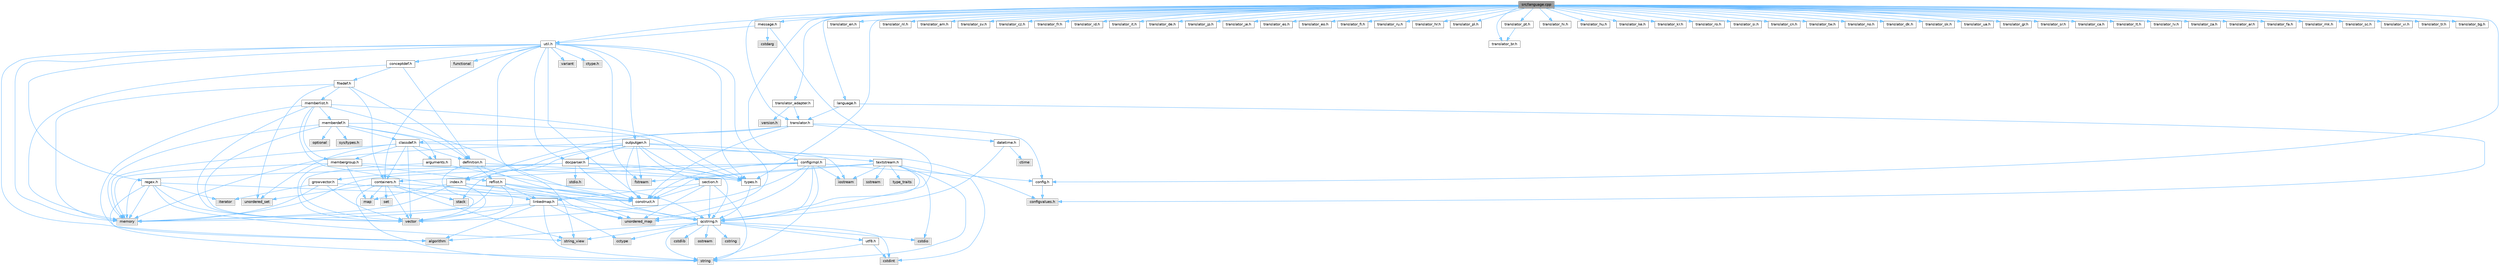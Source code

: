 digraph "src/language.cpp"
{
 // INTERACTIVE_SVG=YES
 // LATEX_PDF_SIZE
  bgcolor="transparent";
  edge [fontname=Helvetica,fontsize=10,labelfontname=Helvetica,labelfontsize=10];
  node [fontname=Helvetica,fontsize=10,shape=box,height=0.2,width=0.4];
  Node1 [id="Node000001",label="src/language.cpp",height=0.2,width=0.4,color="gray40", fillcolor="grey60", style="filled", fontcolor="black",tooltip=" "];
  Node1 -> Node2 [id="edge1_Node000001_Node000002",color="steelblue1",style="solid",tooltip=" "];
  Node2 [id="Node000002",label="types.h",height=0.2,width=0.4,color="grey40", fillcolor="white", style="filled",URL="$d9/d49/types_8h.html",tooltip="This file contains a number of basic enums and types."];
  Node2 -> Node3 [id="edge2_Node000002_Node000003",color="steelblue1",style="solid",tooltip=" "];
  Node3 [id="Node000003",label="qcstring.h",height=0.2,width=0.4,color="grey40", fillcolor="white", style="filled",URL="$d7/d5c/qcstring_8h.html",tooltip=" "];
  Node3 -> Node4 [id="edge3_Node000003_Node000004",color="steelblue1",style="solid",tooltip=" "];
  Node4 [id="Node000004",label="string",height=0.2,width=0.4,color="grey60", fillcolor="#E0E0E0", style="filled",tooltip=" "];
  Node3 -> Node5 [id="edge4_Node000003_Node000005",color="steelblue1",style="solid",tooltip=" "];
  Node5 [id="Node000005",label="string_view",height=0.2,width=0.4,color="grey60", fillcolor="#E0E0E0", style="filled",tooltip=" "];
  Node3 -> Node6 [id="edge5_Node000003_Node000006",color="steelblue1",style="solid",tooltip=" "];
  Node6 [id="Node000006",label="algorithm",height=0.2,width=0.4,color="grey60", fillcolor="#E0E0E0", style="filled",tooltip=" "];
  Node3 -> Node7 [id="edge6_Node000003_Node000007",color="steelblue1",style="solid",tooltip=" "];
  Node7 [id="Node000007",label="cctype",height=0.2,width=0.4,color="grey60", fillcolor="#E0E0E0", style="filled",tooltip=" "];
  Node3 -> Node8 [id="edge7_Node000003_Node000008",color="steelblue1",style="solid",tooltip=" "];
  Node8 [id="Node000008",label="cstring",height=0.2,width=0.4,color="grey60", fillcolor="#E0E0E0", style="filled",tooltip=" "];
  Node3 -> Node9 [id="edge8_Node000003_Node000009",color="steelblue1",style="solid",tooltip=" "];
  Node9 [id="Node000009",label="cstdio",height=0.2,width=0.4,color="grey60", fillcolor="#E0E0E0", style="filled",tooltip=" "];
  Node3 -> Node10 [id="edge9_Node000003_Node000010",color="steelblue1",style="solid",tooltip=" "];
  Node10 [id="Node000010",label="cstdlib",height=0.2,width=0.4,color="grey60", fillcolor="#E0E0E0", style="filled",tooltip=" "];
  Node3 -> Node11 [id="edge10_Node000003_Node000011",color="steelblue1",style="solid",tooltip=" "];
  Node11 [id="Node000011",label="cstdint",height=0.2,width=0.4,color="grey60", fillcolor="#E0E0E0", style="filled",tooltip=" "];
  Node3 -> Node12 [id="edge11_Node000003_Node000012",color="steelblue1",style="solid",tooltip=" "];
  Node12 [id="Node000012",label="ostream",height=0.2,width=0.4,color="grey60", fillcolor="#E0E0E0", style="filled",tooltip=" "];
  Node3 -> Node13 [id="edge12_Node000003_Node000013",color="steelblue1",style="solid",tooltip=" "];
  Node13 [id="Node000013",label="utf8.h",height=0.2,width=0.4,color="grey40", fillcolor="white", style="filled",URL="$db/d7c/utf8_8h.html",tooltip="Various UTF8 related helper functions."];
  Node13 -> Node11 [id="edge13_Node000013_Node000011",color="steelblue1",style="solid",tooltip=" "];
  Node13 -> Node4 [id="edge14_Node000013_Node000004",color="steelblue1",style="solid",tooltip=" "];
  Node1 -> Node14 [id="edge15_Node000001_Node000014",color="steelblue1",style="solid",tooltip=" "];
  Node14 [id="Node000014",label="message.h",height=0.2,width=0.4,color="grey40", fillcolor="white", style="filled",URL="$d2/d0d/message_8h.html",tooltip=" "];
  Node14 -> Node15 [id="edge16_Node000014_Node000015",color="steelblue1",style="solid",tooltip=" "];
  Node15 [id="Node000015",label="cstdarg",height=0.2,width=0.4,color="grey60", fillcolor="#E0E0E0", style="filled",tooltip=" "];
  Node14 -> Node3 [id="edge17_Node000014_Node000003",color="steelblue1",style="solid",tooltip=" "];
  Node14 -> Node16 [id="edge18_Node000014_Node000016",color="steelblue1",style="solid",tooltip=" "];
  Node16 [id="Node000016",label="util.h",height=0.2,width=0.4,color="grey40", fillcolor="white", style="filled",URL="$d8/d3c/util_8h.html",tooltip="A bunch of utility functions."];
  Node16 -> Node17 [id="edge19_Node000016_Node000017",color="steelblue1",style="solid",tooltip=" "];
  Node17 [id="Node000017",label="memory",height=0.2,width=0.4,color="grey60", fillcolor="#E0E0E0", style="filled",tooltip=" "];
  Node16 -> Node18 [id="edge20_Node000016_Node000018",color="steelblue1",style="solid",tooltip=" "];
  Node18 [id="Node000018",label="unordered_map",height=0.2,width=0.4,color="grey60", fillcolor="#E0E0E0", style="filled",tooltip=" "];
  Node16 -> Node6 [id="edge21_Node000016_Node000006",color="steelblue1",style="solid",tooltip=" "];
  Node16 -> Node19 [id="edge22_Node000016_Node000019",color="steelblue1",style="solid",tooltip=" "];
  Node19 [id="Node000019",label="functional",height=0.2,width=0.4,color="grey60", fillcolor="#E0E0E0", style="filled",tooltip=" "];
  Node16 -> Node20 [id="edge23_Node000016_Node000020",color="steelblue1",style="solid",tooltip=" "];
  Node20 [id="Node000020",label="fstream",height=0.2,width=0.4,color="grey60", fillcolor="#E0E0E0", style="filled",tooltip=" "];
  Node16 -> Node21 [id="edge24_Node000016_Node000021",color="steelblue1",style="solid",tooltip=" "];
  Node21 [id="Node000021",label="variant",height=0.2,width=0.4,color="grey60", fillcolor="#E0E0E0", style="filled",tooltip=" "];
  Node16 -> Node5 [id="edge25_Node000016_Node000005",color="steelblue1",style="solid",tooltip=" "];
  Node16 -> Node22 [id="edge26_Node000016_Node000022",color="steelblue1",style="solid",tooltip=" "];
  Node22 [id="Node000022",label="ctype.h",height=0.2,width=0.4,color="grey60", fillcolor="#E0E0E0", style="filled",tooltip=" "];
  Node16 -> Node2 [id="edge27_Node000016_Node000002",color="steelblue1",style="solid",tooltip=" "];
  Node16 -> Node23 [id="edge28_Node000016_Node000023",color="steelblue1",style="solid",tooltip=" "];
  Node23 [id="Node000023",label="docparser.h",height=0.2,width=0.4,color="grey40", fillcolor="white", style="filled",URL="$de/d9c/docparser_8h.html",tooltip=" "];
  Node23 -> Node24 [id="edge29_Node000023_Node000024",color="steelblue1",style="solid",tooltip=" "];
  Node24 [id="Node000024",label="stdio.h",height=0.2,width=0.4,color="grey60", fillcolor="#E0E0E0", style="filled",tooltip=" "];
  Node23 -> Node17 [id="edge30_Node000023_Node000017",color="steelblue1",style="solid",tooltip=" "];
  Node23 -> Node3 [id="edge31_Node000023_Node000003",color="steelblue1",style="solid",tooltip=" "];
  Node23 -> Node25 [id="edge32_Node000023_Node000025",color="steelblue1",style="solid",tooltip=" "];
  Node25 [id="Node000025",label="growvector.h",height=0.2,width=0.4,color="grey40", fillcolor="white", style="filled",URL="$d7/d50/growvector_8h.html",tooltip=" "];
  Node25 -> Node26 [id="edge33_Node000025_Node000026",color="steelblue1",style="solid",tooltip=" "];
  Node26 [id="Node000026",label="vector",height=0.2,width=0.4,color="grey60", fillcolor="#E0E0E0", style="filled",tooltip=" "];
  Node25 -> Node17 [id="edge34_Node000025_Node000017",color="steelblue1",style="solid",tooltip=" "];
  Node25 -> Node27 [id="edge35_Node000025_Node000027",color="steelblue1",style="solid",tooltip=" "];
  Node27 [id="Node000027",label="iterator",height=0.2,width=0.4,color="grey60", fillcolor="#E0E0E0", style="filled",tooltip=" "];
  Node25 -> Node28 [id="edge36_Node000025_Node000028",color="steelblue1",style="solid",tooltip=" "];
  Node28 [id="Node000028",label="construct.h",height=0.2,width=0.4,color="grey40", fillcolor="white", style="filled",URL="$d7/dfc/construct_8h.html",tooltip=" "];
  Node23 -> Node28 [id="edge37_Node000023_Node000028",color="steelblue1",style="solid",tooltip=" "];
  Node23 -> Node2 [id="edge38_Node000023_Node000002",color="steelblue1",style="solid",tooltip=" "];
  Node16 -> Node29 [id="edge39_Node000016_Node000029",color="steelblue1",style="solid",tooltip=" "];
  Node29 [id="Node000029",label="containers.h",height=0.2,width=0.4,color="grey40", fillcolor="white", style="filled",URL="$d5/d75/containers_8h.html",tooltip=" "];
  Node29 -> Node26 [id="edge40_Node000029_Node000026",color="steelblue1",style="solid",tooltip=" "];
  Node29 -> Node4 [id="edge41_Node000029_Node000004",color="steelblue1",style="solid",tooltip=" "];
  Node29 -> Node5 [id="edge42_Node000029_Node000005",color="steelblue1",style="solid",tooltip=" "];
  Node29 -> Node30 [id="edge43_Node000029_Node000030",color="steelblue1",style="solid",tooltip=" "];
  Node30 [id="Node000030",label="set",height=0.2,width=0.4,color="grey60", fillcolor="#E0E0E0", style="filled",tooltip=" "];
  Node29 -> Node31 [id="edge44_Node000029_Node000031",color="steelblue1",style="solid",tooltip=" "];
  Node31 [id="Node000031",label="map",height=0.2,width=0.4,color="grey60", fillcolor="#E0E0E0", style="filled",tooltip=" "];
  Node29 -> Node32 [id="edge45_Node000029_Node000032",color="steelblue1",style="solid",tooltip=" "];
  Node32 [id="Node000032",label="unordered_set",height=0.2,width=0.4,color="grey60", fillcolor="#E0E0E0", style="filled",tooltip=" "];
  Node29 -> Node18 [id="edge46_Node000029_Node000018",color="steelblue1",style="solid",tooltip=" "];
  Node29 -> Node33 [id="edge47_Node000029_Node000033",color="steelblue1",style="solid",tooltip=" "];
  Node33 [id="Node000033",label="stack",height=0.2,width=0.4,color="grey60", fillcolor="#E0E0E0", style="filled",tooltip=" "];
  Node16 -> Node34 [id="edge48_Node000016_Node000034",color="steelblue1",style="solid",tooltip=" "];
  Node34 [id="Node000034",label="outputgen.h",height=0.2,width=0.4,color="grey40", fillcolor="white", style="filled",URL="$df/d06/outputgen_8h.html",tooltip=" "];
  Node34 -> Node17 [id="edge49_Node000034_Node000017",color="steelblue1",style="solid",tooltip=" "];
  Node34 -> Node33 [id="edge50_Node000034_Node000033",color="steelblue1",style="solid",tooltip=" "];
  Node34 -> Node35 [id="edge51_Node000034_Node000035",color="steelblue1",style="solid",tooltip=" "];
  Node35 [id="Node000035",label="iostream",height=0.2,width=0.4,color="grey60", fillcolor="#E0E0E0", style="filled",tooltip=" "];
  Node34 -> Node20 [id="edge52_Node000034_Node000020",color="steelblue1",style="solid",tooltip=" "];
  Node34 -> Node2 [id="edge53_Node000034_Node000002",color="steelblue1",style="solid",tooltip=" "];
  Node34 -> Node36 [id="edge54_Node000034_Node000036",color="steelblue1",style="solid",tooltip=" "];
  Node36 [id="Node000036",label="index.h",height=0.2,width=0.4,color="grey40", fillcolor="white", style="filled",URL="$d1/db5/index_8h.html",tooltip=" "];
  Node36 -> Node17 [id="edge55_Node000036_Node000017",color="steelblue1",style="solid",tooltip=" "];
  Node36 -> Node26 [id="edge56_Node000036_Node000026",color="steelblue1",style="solid",tooltip=" "];
  Node36 -> Node31 [id="edge57_Node000036_Node000031",color="steelblue1",style="solid",tooltip=" "];
  Node36 -> Node3 [id="edge58_Node000036_Node000003",color="steelblue1",style="solid",tooltip=" "];
  Node36 -> Node28 [id="edge59_Node000036_Node000028",color="steelblue1",style="solid",tooltip=" "];
  Node34 -> Node37 [id="edge60_Node000034_Node000037",color="steelblue1",style="solid",tooltip=" "];
  Node37 [id="Node000037",label="section.h",height=0.2,width=0.4,color="grey40", fillcolor="white", style="filled",URL="$d1/d2a/section_8h.html",tooltip=" "];
  Node37 -> Node4 [id="edge61_Node000037_Node000004",color="steelblue1",style="solid",tooltip=" "];
  Node37 -> Node18 [id="edge62_Node000037_Node000018",color="steelblue1",style="solid",tooltip=" "];
  Node37 -> Node3 [id="edge63_Node000037_Node000003",color="steelblue1",style="solid",tooltip=" "];
  Node37 -> Node38 [id="edge64_Node000037_Node000038",color="steelblue1",style="solid",tooltip=" "];
  Node38 [id="Node000038",label="linkedmap.h",height=0.2,width=0.4,color="grey40", fillcolor="white", style="filled",URL="$da/de1/linkedmap_8h.html",tooltip=" "];
  Node38 -> Node18 [id="edge65_Node000038_Node000018",color="steelblue1",style="solid",tooltip=" "];
  Node38 -> Node26 [id="edge66_Node000038_Node000026",color="steelblue1",style="solid",tooltip=" "];
  Node38 -> Node17 [id="edge67_Node000038_Node000017",color="steelblue1",style="solid",tooltip=" "];
  Node38 -> Node4 [id="edge68_Node000038_Node000004",color="steelblue1",style="solid",tooltip=" "];
  Node38 -> Node6 [id="edge69_Node000038_Node000006",color="steelblue1",style="solid",tooltip=" "];
  Node38 -> Node7 [id="edge70_Node000038_Node000007",color="steelblue1",style="solid",tooltip=" "];
  Node38 -> Node3 [id="edge71_Node000038_Node000003",color="steelblue1",style="solid",tooltip=" "];
  Node37 -> Node28 [id="edge72_Node000037_Node000028",color="steelblue1",style="solid",tooltip=" "];
  Node34 -> Node39 [id="edge73_Node000034_Node000039",color="steelblue1",style="solid",tooltip=" "];
  Node39 [id="Node000039",label="textstream.h",height=0.2,width=0.4,color="grey40", fillcolor="white", style="filled",URL="$d4/d7d/textstream_8h.html",tooltip=" "];
  Node39 -> Node4 [id="edge74_Node000039_Node000004",color="steelblue1",style="solid",tooltip=" "];
  Node39 -> Node35 [id="edge75_Node000039_Node000035",color="steelblue1",style="solid",tooltip=" "];
  Node39 -> Node40 [id="edge76_Node000039_Node000040",color="steelblue1",style="solid",tooltip=" "];
  Node40 [id="Node000040",label="sstream",height=0.2,width=0.4,color="grey60", fillcolor="#E0E0E0", style="filled",tooltip=" "];
  Node39 -> Node11 [id="edge77_Node000039_Node000011",color="steelblue1",style="solid",tooltip=" "];
  Node39 -> Node9 [id="edge78_Node000039_Node000009",color="steelblue1",style="solid",tooltip=" "];
  Node39 -> Node20 [id="edge79_Node000039_Node000020",color="steelblue1",style="solid",tooltip=" "];
  Node39 -> Node41 [id="edge80_Node000039_Node000041",color="steelblue1",style="solid",tooltip=" "];
  Node41 [id="Node000041",label="type_traits",height=0.2,width=0.4,color="grey60", fillcolor="#E0E0E0", style="filled",tooltip=" "];
  Node39 -> Node3 [id="edge81_Node000039_Node000003",color="steelblue1",style="solid",tooltip=" "];
  Node39 -> Node28 [id="edge82_Node000039_Node000028",color="steelblue1",style="solid",tooltip=" "];
  Node34 -> Node23 [id="edge83_Node000034_Node000023",color="steelblue1",style="solid",tooltip=" "];
  Node34 -> Node28 [id="edge84_Node000034_Node000028",color="steelblue1",style="solid",tooltip=" "];
  Node16 -> Node42 [id="edge85_Node000016_Node000042",color="steelblue1",style="solid",tooltip=" "];
  Node42 [id="Node000042",label="regex.h",height=0.2,width=0.4,color="grey40", fillcolor="white", style="filled",URL="$d1/d21/regex_8h.html",tooltip=" "];
  Node42 -> Node17 [id="edge86_Node000042_Node000017",color="steelblue1",style="solid",tooltip=" "];
  Node42 -> Node4 [id="edge87_Node000042_Node000004",color="steelblue1",style="solid",tooltip=" "];
  Node42 -> Node5 [id="edge88_Node000042_Node000005",color="steelblue1",style="solid",tooltip=" "];
  Node42 -> Node26 [id="edge89_Node000042_Node000026",color="steelblue1",style="solid",tooltip=" "];
  Node42 -> Node27 [id="edge90_Node000042_Node000027",color="steelblue1",style="solid",tooltip=" "];
  Node42 -> Node28 [id="edge91_Node000042_Node000028",color="steelblue1",style="solid",tooltip=" "];
  Node16 -> Node43 [id="edge92_Node000016_Node000043",color="steelblue1",style="solid",tooltip=" "];
  Node43 [id="Node000043",label="conceptdef.h",height=0.2,width=0.4,color="grey40", fillcolor="white", style="filled",URL="$da/df1/conceptdef_8h.html",tooltip=" "];
  Node43 -> Node17 [id="edge93_Node000043_Node000017",color="steelblue1",style="solid",tooltip=" "];
  Node43 -> Node44 [id="edge94_Node000043_Node000044",color="steelblue1",style="solid",tooltip=" "];
  Node44 [id="Node000044",label="definition.h",height=0.2,width=0.4,color="grey40", fillcolor="white", style="filled",URL="$df/da1/definition_8h.html",tooltip=" "];
  Node44 -> Node26 [id="edge95_Node000044_Node000026",color="steelblue1",style="solid",tooltip=" "];
  Node44 -> Node2 [id="edge96_Node000044_Node000002",color="steelblue1",style="solid",tooltip=" "];
  Node44 -> Node45 [id="edge97_Node000044_Node000045",color="steelblue1",style="solid",tooltip=" "];
  Node45 [id="Node000045",label="reflist.h",height=0.2,width=0.4,color="grey40", fillcolor="white", style="filled",URL="$d1/d02/reflist_8h.html",tooltip=" "];
  Node45 -> Node26 [id="edge98_Node000045_Node000026",color="steelblue1",style="solid",tooltip=" "];
  Node45 -> Node18 [id="edge99_Node000045_Node000018",color="steelblue1",style="solid",tooltip=" "];
  Node45 -> Node17 [id="edge100_Node000045_Node000017",color="steelblue1",style="solid",tooltip=" "];
  Node45 -> Node3 [id="edge101_Node000045_Node000003",color="steelblue1",style="solid",tooltip=" "];
  Node45 -> Node38 [id="edge102_Node000045_Node000038",color="steelblue1",style="solid",tooltip=" "];
  Node45 -> Node28 [id="edge103_Node000045_Node000028",color="steelblue1",style="solid",tooltip=" "];
  Node44 -> Node28 [id="edge104_Node000044_Node000028",color="steelblue1",style="solid",tooltip=" "];
  Node43 -> Node46 [id="edge105_Node000043_Node000046",color="steelblue1",style="solid",tooltip=" "];
  Node46 [id="Node000046",label="filedef.h",height=0.2,width=0.4,color="grey40", fillcolor="white", style="filled",URL="$d4/d3a/filedef_8h.html",tooltip=" "];
  Node46 -> Node17 [id="edge106_Node000046_Node000017",color="steelblue1",style="solid",tooltip=" "];
  Node46 -> Node32 [id="edge107_Node000046_Node000032",color="steelblue1",style="solid",tooltip=" "];
  Node46 -> Node44 [id="edge108_Node000046_Node000044",color="steelblue1",style="solid",tooltip=" "];
  Node46 -> Node47 [id="edge109_Node000046_Node000047",color="steelblue1",style="solid",tooltip=" "];
  Node47 [id="Node000047",label="memberlist.h",height=0.2,width=0.4,color="grey40", fillcolor="white", style="filled",URL="$dd/d78/memberlist_8h.html",tooltip=" "];
  Node47 -> Node26 [id="edge110_Node000047_Node000026",color="steelblue1",style="solid",tooltip=" "];
  Node47 -> Node6 [id="edge111_Node000047_Node000006",color="steelblue1",style="solid",tooltip=" "];
  Node47 -> Node48 [id="edge112_Node000047_Node000048",color="steelblue1",style="solid",tooltip=" "];
  Node48 [id="Node000048",label="memberdef.h",height=0.2,width=0.4,color="grey40", fillcolor="white", style="filled",URL="$d4/d46/memberdef_8h.html",tooltip=" "];
  Node48 -> Node26 [id="edge113_Node000048_Node000026",color="steelblue1",style="solid",tooltip=" "];
  Node48 -> Node17 [id="edge114_Node000048_Node000017",color="steelblue1",style="solid",tooltip=" "];
  Node48 -> Node49 [id="edge115_Node000048_Node000049",color="steelblue1",style="solid",tooltip=" "];
  Node49 [id="Node000049",label="optional",height=0.2,width=0.4,color="grey60", fillcolor="#E0E0E0", style="filled",tooltip=" "];
  Node48 -> Node50 [id="edge116_Node000048_Node000050",color="steelblue1",style="solid",tooltip=" "];
  Node50 [id="Node000050",label="sys/types.h",height=0.2,width=0.4,color="grey60", fillcolor="#E0E0E0", style="filled",tooltip=" "];
  Node48 -> Node2 [id="edge117_Node000048_Node000002",color="steelblue1",style="solid",tooltip=" "];
  Node48 -> Node44 [id="edge118_Node000048_Node000044",color="steelblue1",style="solid",tooltip=" "];
  Node48 -> Node51 [id="edge119_Node000048_Node000051",color="steelblue1",style="solid",tooltip=" "];
  Node51 [id="Node000051",label="arguments.h",height=0.2,width=0.4,color="grey40", fillcolor="white", style="filled",URL="$df/d9b/arguments_8h.html",tooltip=" "];
  Node51 -> Node26 [id="edge120_Node000051_Node000026",color="steelblue1",style="solid",tooltip=" "];
  Node51 -> Node3 [id="edge121_Node000051_Node000003",color="steelblue1",style="solid",tooltip=" "];
  Node48 -> Node52 [id="edge122_Node000048_Node000052",color="steelblue1",style="solid",tooltip=" "];
  Node52 [id="Node000052",label="classdef.h",height=0.2,width=0.4,color="grey40", fillcolor="white", style="filled",URL="$d1/da6/classdef_8h.html",tooltip=" "];
  Node52 -> Node17 [id="edge123_Node000052_Node000017",color="steelblue1",style="solid",tooltip=" "];
  Node52 -> Node26 [id="edge124_Node000052_Node000026",color="steelblue1",style="solid",tooltip=" "];
  Node52 -> Node32 [id="edge125_Node000052_Node000032",color="steelblue1",style="solid",tooltip=" "];
  Node52 -> Node29 [id="edge126_Node000052_Node000029",color="steelblue1",style="solid",tooltip=" "];
  Node52 -> Node44 [id="edge127_Node000052_Node000044",color="steelblue1",style="solid",tooltip=" "];
  Node52 -> Node51 [id="edge128_Node000052_Node000051",color="steelblue1",style="solid",tooltip=" "];
  Node52 -> Node53 [id="edge129_Node000052_Node000053",color="steelblue1",style="solid",tooltip=" "];
  Node53 [id="Node000053",label="membergroup.h",height=0.2,width=0.4,color="grey40", fillcolor="white", style="filled",URL="$d9/d11/membergroup_8h.html",tooltip=" "];
  Node53 -> Node26 [id="edge130_Node000053_Node000026",color="steelblue1",style="solid",tooltip=" "];
  Node53 -> Node31 [id="edge131_Node000053_Node000031",color="steelblue1",style="solid",tooltip=" "];
  Node53 -> Node17 [id="edge132_Node000053_Node000017",color="steelblue1",style="solid",tooltip=" "];
  Node53 -> Node2 [id="edge133_Node000053_Node000002",color="steelblue1",style="solid",tooltip=" "];
  Node53 -> Node45 [id="edge134_Node000053_Node000045",color="steelblue1",style="solid",tooltip=" "];
  Node52 -> Node54 [id="edge135_Node000052_Node000054",color="steelblue1",style="solid",tooltip=" "];
  Node54 [id="Node000054",label="configvalues.h",height=0.2,width=0.4,color="grey60", fillcolor="#E0E0E0", style="filled",tooltip=" "];
  Node47 -> Node38 [id="edge136_Node000047_Node000038",color="steelblue1",style="solid",tooltip=" "];
  Node47 -> Node2 [id="edge137_Node000047_Node000002",color="steelblue1",style="solid",tooltip=" "];
  Node47 -> Node53 [id="edge138_Node000047_Node000053",color="steelblue1",style="solid",tooltip=" "];
  Node47 -> Node28 [id="edge139_Node000047_Node000028",color="steelblue1",style="solid",tooltip=" "];
  Node46 -> Node29 [id="edge140_Node000046_Node000029",color="steelblue1",style="solid",tooltip=" "];
  Node16 -> Node28 [id="edge141_Node000016_Node000028",color="steelblue1",style="solid",tooltip=" "];
  Node1 -> Node55 [id="edge142_Node000001_Node000055",color="steelblue1",style="solid",tooltip=" "];
  Node55 [id="Node000055",label="config.h",height=0.2,width=0.4,color="grey40", fillcolor="white", style="filled",URL="$db/d16/config_8h.html",tooltip=" "];
  Node55 -> Node54 [id="edge143_Node000055_Node000054",color="steelblue1",style="solid",tooltip=" "];
  Node1 -> Node16 [id="edge144_Node000001_Node000016",color="steelblue1",style="solid",tooltip=" "];
  Node1 -> Node56 [id="edge145_Node000001_Node000056",color="steelblue1",style="solid",tooltip=" "];
  Node56 [id="Node000056",label="language.h",height=0.2,width=0.4,color="grey40", fillcolor="white", style="filled",URL="$d8/dce/language_8h.html",tooltip=" "];
  Node56 -> Node57 [id="edge146_Node000056_Node000057",color="steelblue1",style="solid",tooltip=" "];
  Node57 [id="Node000057",label="translator.h",height=0.2,width=0.4,color="grey40", fillcolor="white", style="filled",URL="$d9/df1/translator_8h.html",tooltip=" "];
  Node57 -> Node52 [id="edge147_Node000057_Node000052",color="steelblue1",style="solid",tooltip=" "];
  Node57 -> Node55 [id="edge148_Node000057_Node000055",color="steelblue1",style="solid",tooltip=" "];
  Node57 -> Node58 [id="edge149_Node000057_Node000058",color="steelblue1",style="solid",tooltip=" "];
  Node58 [id="Node000058",label="datetime.h",height=0.2,width=0.4,color="grey40", fillcolor="white", style="filled",URL="$de/d1b/datetime_8h.html",tooltip=" "];
  Node58 -> Node59 [id="edge150_Node000058_Node000059",color="steelblue1",style="solid",tooltip=" "];
  Node59 [id="Node000059",label="ctime",height=0.2,width=0.4,color="grey60", fillcolor="#E0E0E0", style="filled",tooltip=" "];
  Node58 -> Node3 [id="edge151_Node000058_Node000003",color="steelblue1",style="solid",tooltip=" "];
  Node57 -> Node36 [id="edge152_Node000057_Node000036",color="steelblue1",style="solid",tooltip=" "];
  Node57 -> Node28 [id="edge153_Node000057_Node000028",color="steelblue1",style="solid",tooltip=" "];
  Node56 -> Node54 [id="edge154_Node000056_Node000054",color="steelblue1",style="solid",tooltip=" "];
  Node1 -> Node57 [id="edge155_Node000001_Node000057",color="steelblue1",style="solid",tooltip=" "];
  Node1 -> Node60 [id="edge156_Node000001_Node000060",color="steelblue1",style="solid",tooltip=" "];
  Node60 [id="Node000060",label="translator_en.h",height=0.2,width=0.4,color="grey40", fillcolor="white", style="filled",URL="$da/d46/translator__en_8h.html",tooltip=" "];
  Node1 -> Node61 [id="edge157_Node000001_Node000061",color="steelblue1",style="solid",tooltip=" "];
  Node61 [id="Node000061",label="translator_adapter.h",height=0.2,width=0.4,color="grey40", fillcolor="white", style="filled",URL="$da/de6/translator__adapter_8h.html",tooltip=" "];
  Node61 -> Node62 [id="edge158_Node000061_Node000062",color="steelblue1",style="solid",tooltip=" "];
  Node62 [id="Node000062",label="version.h",height=0.2,width=0.4,color="grey60", fillcolor="#E0E0E0", style="filled",tooltip=" "];
  Node61 -> Node57 [id="edge159_Node000061_Node000057",color="steelblue1",style="solid",tooltip=" "];
  Node1 -> Node63 [id="edge160_Node000001_Node000063",color="steelblue1",style="solid",tooltip=" "];
  Node63 [id="Node000063",label="translator_nl.h",height=0.2,width=0.4,color="grey40", fillcolor="white", style="filled",URL="$da/db1/translator__nl_8h.html",tooltip=" "];
  Node1 -> Node64 [id="edge161_Node000001_Node000064",color="steelblue1",style="solid",tooltip=" "];
  Node64 [id="Node000064",label="translator_am.h",height=0.2,width=0.4,color="grey40", fillcolor="white", style="filled",URL="$d8/d0a/translator__am_8h.html",tooltip=" "];
  Node1 -> Node65 [id="edge162_Node000001_Node000065",color="steelblue1",style="solid",tooltip=" "];
  Node65 [id="Node000065",label="translator_sv.h",height=0.2,width=0.4,color="grey40", fillcolor="white", style="filled",URL="$d5/d54/translator__sv_8h.html",tooltip=" "];
  Node1 -> Node66 [id="edge163_Node000001_Node000066",color="steelblue1",style="solid",tooltip=" "];
  Node66 [id="Node000066",label="translator_cz.h",height=0.2,width=0.4,color="grey40", fillcolor="white", style="filled",URL="$d6/dfb/translator__cz_8h.html",tooltip=" "];
  Node1 -> Node67 [id="edge164_Node000001_Node000067",color="steelblue1",style="solid",tooltip=" "];
  Node67 [id="Node000067",label="translator_fr.h",height=0.2,width=0.4,color="grey40", fillcolor="white", style="filled",URL="$dd/d48/translator__fr_8h.html",tooltip=" "];
  Node1 -> Node68 [id="edge165_Node000001_Node000068",color="steelblue1",style="solid",tooltip=" "];
  Node68 [id="Node000068",label="translator_id.h",height=0.2,width=0.4,color="grey40", fillcolor="white", style="filled",URL="$d7/dce/translator__id_8h.html",tooltip=" "];
  Node1 -> Node69 [id="edge166_Node000001_Node000069",color="steelblue1",style="solid",tooltip=" "];
  Node69 [id="Node000069",label="translator_it.h",height=0.2,width=0.4,color="grey40", fillcolor="white", style="filled",URL="$da/d36/translator__it_8h.html",tooltip=" "];
  Node1 -> Node70 [id="edge167_Node000001_Node000070",color="steelblue1",style="solid",tooltip=" "];
  Node70 [id="Node000070",label="translator_de.h",height=0.2,width=0.4,color="grey40", fillcolor="white", style="filled",URL="$d3/d9b/translator__de_8h.html",tooltip=" "];
  Node1 -> Node71 [id="edge168_Node000001_Node000071",color="steelblue1",style="solid",tooltip=" "];
  Node71 [id="Node000071",label="translator_jp.h",height=0.2,width=0.4,color="grey40", fillcolor="white", style="filled",URL="$d4/d84/translator__jp_8h.html",tooltip=" "];
  Node1 -> Node72 [id="edge169_Node000001_Node000072",color="steelblue1",style="solid",tooltip=" "];
  Node72 [id="Node000072",label="translator_je.h",height=0.2,width=0.4,color="grey40", fillcolor="white", style="filled",URL="$d1/dc5/translator__je_8h.html",tooltip=" "];
  Node1 -> Node73 [id="edge170_Node000001_Node000073",color="steelblue1",style="solid",tooltip=" "];
  Node73 [id="Node000073",label="translator_es.h",height=0.2,width=0.4,color="grey40", fillcolor="white", style="filled",URL="$dd/dc2/translator__es_8h.html",tooltip=" "];
  Node1 -> Node74 [id="edge171_Node000001_Node000074",color="steelblue1",style="solid",tooltip=" "];
  Node74 [id="Node000074",label="translator_eo.h",height=0.2,width=0.4,color="grey40", fillcolor="white", style="filled",URL="$d6/d89/translator__eo_8h.html",tooltip=" "];
  Node1 -> Node75 [id="edge172_Node000001_Node000075",color="steelblue1",style="solid",tooltip=" "];
  Node75 [id="Node000075",label="translator_fi.h",height=0.2,width=0.4,color="grey40", fillcolor="white", style="filled",URL="$db/d17/translator__fi_8h.html",tooltip=" "];
  Node1 -> Node76 [id="edge173_Node000001_Node000076",color="steelblue1",style="solid",tooltip=" "];
  Node76 [id="Node000076",label="translator_ru.h",height=0.2,width=0.4,color="grey40", fillcolor="white", style="filled",URL="$dd/de5/translator__ru_8h.html",tooltip=" "];
  Node1 -> Node77 [id="edge174_Node000001_Node000077",color="steelblue1",style="solid",tooltip=" "];
  Node77 [id="Node000077",label="translator_hr.h",height=0.2,width=0.4,color="grey40", fillcolor="white", style="filled",URL="$d0/d17/translator__hr_8h.html",tooltip=" "];
  Node1 -> Node78 [id="edge175_Node000001_Node000078",color="steelblue1",style="solid",tooltip=" "];
  Node78 [id="Node000078",label="translator_pl.h",height=0.2,width=0.4,color="grey40", fillcolor="white", style="filled",URL="$de/d6a/translator__pl_8h.html",tooltip=" "];
  Node1 -> Node79 [id="edge176_Node000001_Node000079",color="steelblue1",style="solid",tooltip=" "];
  Node79 [id="Node000079",label="translator_pt.h",height=0.2,width=0.4,color="grey40", fillcolor="white", style="filled",URL="$df/dfd/translator__pt_8h.html",tooltip=" "];
  Node79 -> Node80 [id="edge177_Node000079_Node000080",color="steelblue1",style="solid",tooltip=" "];
  Node80 [id="Node000080",label="translator_br.h",height=0.2,width=0.4,color="grey40", fillcolor="white", style="filled",URL="$d5/d55/translator__br_8h.html",tooltip=" "];
  Node1 -> Node81 [id="edge178_Node000001_Node000081",color="steelblue1",style="solid",tooltip=" "];
  Node81 [id="Node000081",label="translator_hi.h",height=0.2,width=0.4,color="grey40", fillcolor="white", style="filled",URL="$d7/dc2/translator__hi_8h.html",tooltip=" "];
  Node1 -> Node82 [id="edge179_Node000001_Node000082",color="steelblue1",style="solid",tooltip=" "];
  Node82 [id="Node000082",label="translator_hu.h",height=0.2,width=0.4,color="grey40", fillcolor="white", style="filled",URL="$d8/d34/translator__hu_8h.html",tooltip=" "];
  Node1 -> Node83 [id="edge180_Node000001_Node000083",color="steelblue1",style="solid",tooltip=" "];
  Node83 [id="Node000083",label="translator_ke.h",height=0.2,width=0.4,color="grey40", fillcolor="white", style="filled",URL="$d1/d55/translator__ke_8h.html",tooltip=" "];
  Node1 -> Node84 [id="edge181_Node000001_Node000084",color="steelblue1",style="solid",tooltip=" "];
  Node84 [id="Node000084",label="translator_kr.h",height=0.2,width=0.4,color="grey40", fillcolor="white", style="filled",URL="$d6/d67/translator__kr_8h.html",tooltip=" "];
  Node1 -> Node85 [id="edge182_Node000001_Node000085",color="steelblue1",style="solid",tooltip=" "];
  Node85 [id="Node000085",label="translator_ro.h",height=0.2,width=0.4,color="grey40", fillcolor="white", style="filled",URL="$df/d0f/translator__ro_8h.html",tooltip=" "];
  Node1 -> Node86 [id="edge183_Node000001_Node000086",color="steelblue1",style="solid",tooltip=" "];
  Node86 [id="Node000086",label="translator_si.h",height=0.2,width=0.4,color="grey40", fillcolor="white", style="filled",URL="$d2/dce/translator__si_8h.html",tooltip=" "];
  Node1 -> Node87 [id="edge184_Node000001_Node000087",color="steelblue1",style="solid",tooltip=" "];
  Node87 [id="Node000087",label="translator_cn.h",height=0.2,width=0.4,color="grey40", fillcolor="white", style="filled",URL="$d8/d41/translator__cn_8h.html",tooltip=" "];
  Node1 -> Node88 [id="edge185_Node000001_Node000088",color="steelblue1",style="solid",tooltip=" "];
  Node88 [id="Node000088",label="translator_tw.h",height=0.2,width=0.4,color="grey40", fillcolor="white", style="filled",URL="$dd/d77/translator__tw_8h.html",tooltip=" "];
  Node1 -> Node89 [id="edge186_Node000001_Node000089",color="steelblue1",style="solid",tooltip=" "];
  Node89 [id="Node000089",label="translator_no.h",height=0.2,width=0.4,color="grey40", fillcolor="white", style="filled",URL="$d7/d05/translator__no_8h.html",tooltip=" "];
  Node1 -> Node80 [id="edge187_Node000001_Node000080",color="steelblue1",style="solid",tooltip=" "];
  Node1 -> Node90 [id="edge188_Node000001_Node000090",color="steelblue1",style="solid",tooltip=" "];
  Node90 [id="Node000090",label="translator_dk.h",height=0.2,width=0.4,color="grey40", fillcolor="white", style="filled",URL="$d9/de0/translator__dk_8h.html",tooltip="Danish translation."];
  Node1 -> Node91 [id="edge189_Node000001_Node000091",color="steelblue1",style="solid",tooltip=" "];
  Node91 [id="Node000091",label="translator_sk.h",height=0.2,width=0.4,color="grey40", fillcolor="white", style="filled",URL="$d2/d4d/translator__sk_8h.html",tooltip=" "];
  Node1 -> Node92 [id="edge190_Node000001_Node000092",color="steelblue1",style="solid",tooltip=" "];
  Node92 [id="Node000092",label="translator_ua.h",height=0.2,width=0.4,color="grey40", fillcolor="white", style="filled",URL="$d5/d50/translator__ua_8h.html",tooltip=" "];
  Node1 -> Node93 [id="edge191_Node000001_Node000093",color="steelblue1",style="solid",tooltip=" "];
  Node93 [id="Node000093",label="translator_gr.h",height=0.2,width=0.4,color="grey40", fillcolor="white", style="filled",URL="$dd/dad/translator__gr_8h.html",tooltip=" "];
  Node1 -> Node94 [id="edge192_Node000001_Node000094",color="steelblue1",style="solid",tooltip=" "];
  Node94 [id="Node000094",label="translator_sr.h",height=0.2,width=0.4,color="grey40", fillcolor="white", style="filled",URL="$d4/da2/translator__sr_8h.html",tooltip=" "];
  Node1 -> Node95 [id="edge193_Node000001_Node000095",color="steelblue1",style="solid",tooltip=" "];
  Node95 [id="Node000095",label="translator_ca.h",height=0.2,width=0.4,color="grey40", fillcolor="white", style="filled",URL="$d6/dbe/translator__ca_8h.html",tooltip=" "];
  Node1 -> Node96 [id="edge194_Node000001_Node000096",color="steelblue1",style="solid",tooltip=" "];
  Node96 [id="Node000096",label="translator_lt.h",height=0.2,width=0.4,color="grey40", fillcolor="white", style="filled",URL="$d0/d19/translator__lt_8h.html",tooltip=" "];
  Node1 -> Node97 [id="edge195_Node000001_Node000097",color="steelblue1",style="solid",tooltip=" "];
  Node97 [id="Node000097",label="translator_lv.h",height=0.2,width=0.4,color="grey40", fillcolor="white", style="filled",URL="$d9/ded/translator__lv_8h.html",tooltip=" "];
  Node1 -> Node98 [id="edge196_Node000001_Node000098",color="steelblue1",style="solid",tooltip=" "];
  Node98 [id="Node000098",label="translator_za.h",height=0.2,width=0.4,color="grey40", fillcolor="white", style="filled",URL="$d1/d40/translator__za_8h.html",tooltip=" "];
  Node1 -> Node99 [id="edge197_Node000001_Node000099",color="steelblue1",style="solid",tooltip=" "];
  Node99 [id="Node000099",label="translator_ar.h",height=0.2,width=0.4,color="grey40", fillcolor="white", style="filled",URL="$db/d93/translator__ar_8h.html",tooltip=" "];
  Node1 -> Node100 [id="edge198_Node000001_Node000100",color="steelblue1",style="solid",tooltip=" "];
  Node100 [id="Node000100",label="translator_fa.h",height=0.2,width=0.4,color="grey40", fillcolor="white", style="filled",URL="$da/d13/translator__fa_8h.html",tooltip=" "];
  Node1 -> Node101 [id="edge199_Node000001_Node000101",color="steelblue1",style="solid",tooltip=" "];
  Node101 [id="Node000101",label="translator_mk.h",height=0.2,width=0.4,color="grey40", fillcolor="white", style="filled",URL="$da/d33/translator__mk_8h.html",tooltip=" "];
  Node1 -> Node102 [id="edge200_Node000001_Node000102",color="steelblue1",style="solid",tooltip=" "];
  Node102 [id="Node000102",label="translator_sc.h",height=0.2,width=0.4,color="grey40", fillcolor="white", style="filled",URL="$da/d6c/translator__sc_8h.html",tooltip=" "];
  Node1 -> Node103 [id="edge201_Node000001_Node000103",color="steelblue1",style="solid",tooltip=" "];
  Node103 [id="Node000103",label="translator_vi.h",height=0.2,width=0.4,color="grey40", fillcolor="white", style="filled",URL="$d6/d17/translator__vi_8h.html",tooltip=" "];
  Node1 -> Node104 [id="edge202_Node000001_Node000104",color="steelblue1",style="solid",tooltip=" "];
  Node104 [id="Node000104",label="translator_tr.h",height=0.2,width=0.4,color="grey40", fillcolor="white", style="filled",URL="$dc/d68/translator__tr_8h.html",tooltip=" "];
  Node1 -> Node105 [id="edge203_Node000001_Node000105",color="steelblue1",style="solid",tooltip=" "];
  Node105 [id="Node000105",label="translator_bg.h",height=0.2,width=0.4,color="grey40", fillcolor="white", style="filled",URL="$d1/d3b/translator__bg_8h.html",tooltip=" "];
  Node1 -> Node106 [id="edge204_Node000001_Node000106",color="steelblue1",style="solid",tooltip=" "];
  Node106 [id="Node000106",label="configimpl.h",height=0.2,width=0.4,color="grey40", fillcolor="white", style="filled",URL="$db/db1/configimpl_8h.html",tooltip=" "];
  Node106 -> Node26 [id="edge205_Node000106_Node000026",color="steelblue1",style="solid",tooltip=" "];
  Node106 -> Node18 [id="edge206_Node000106_Node000018",color="steelblue1",style="solid",tooltip=" "];
  Node106 -> Node4 [id="edge207_Node000106_Node000004",color="steelblue1",style="solid",tooltip=" "];
  Node106 -> Node17 [id="edge208_Node000106_Node000017",color="steelblue1",style="solid",tooltip=" "];
  Node106 -> Node35 [id="edge209_Node000106_Node000035",color="steelblue1",style="solid",tooltip=" "];
  Node106 -> Node29 [id="edge210_Node000106_Node000029",color="steelblue1",style="solid",tooltip=" "];
  Node106 -> Node3 [id="edge211_Node000106_Node000003",color="steelblue1",style="solid",tooltip=" "];
  Node106 -> Node55 [id="edge212_Node000106_Node000055",color="steelblue1",style="solid",tooltip=" "];
  Node106 -> Node28 [id="edge213_Node000106_Node000028",color="steelblue1",style="solid",tooltip=" "];
}
